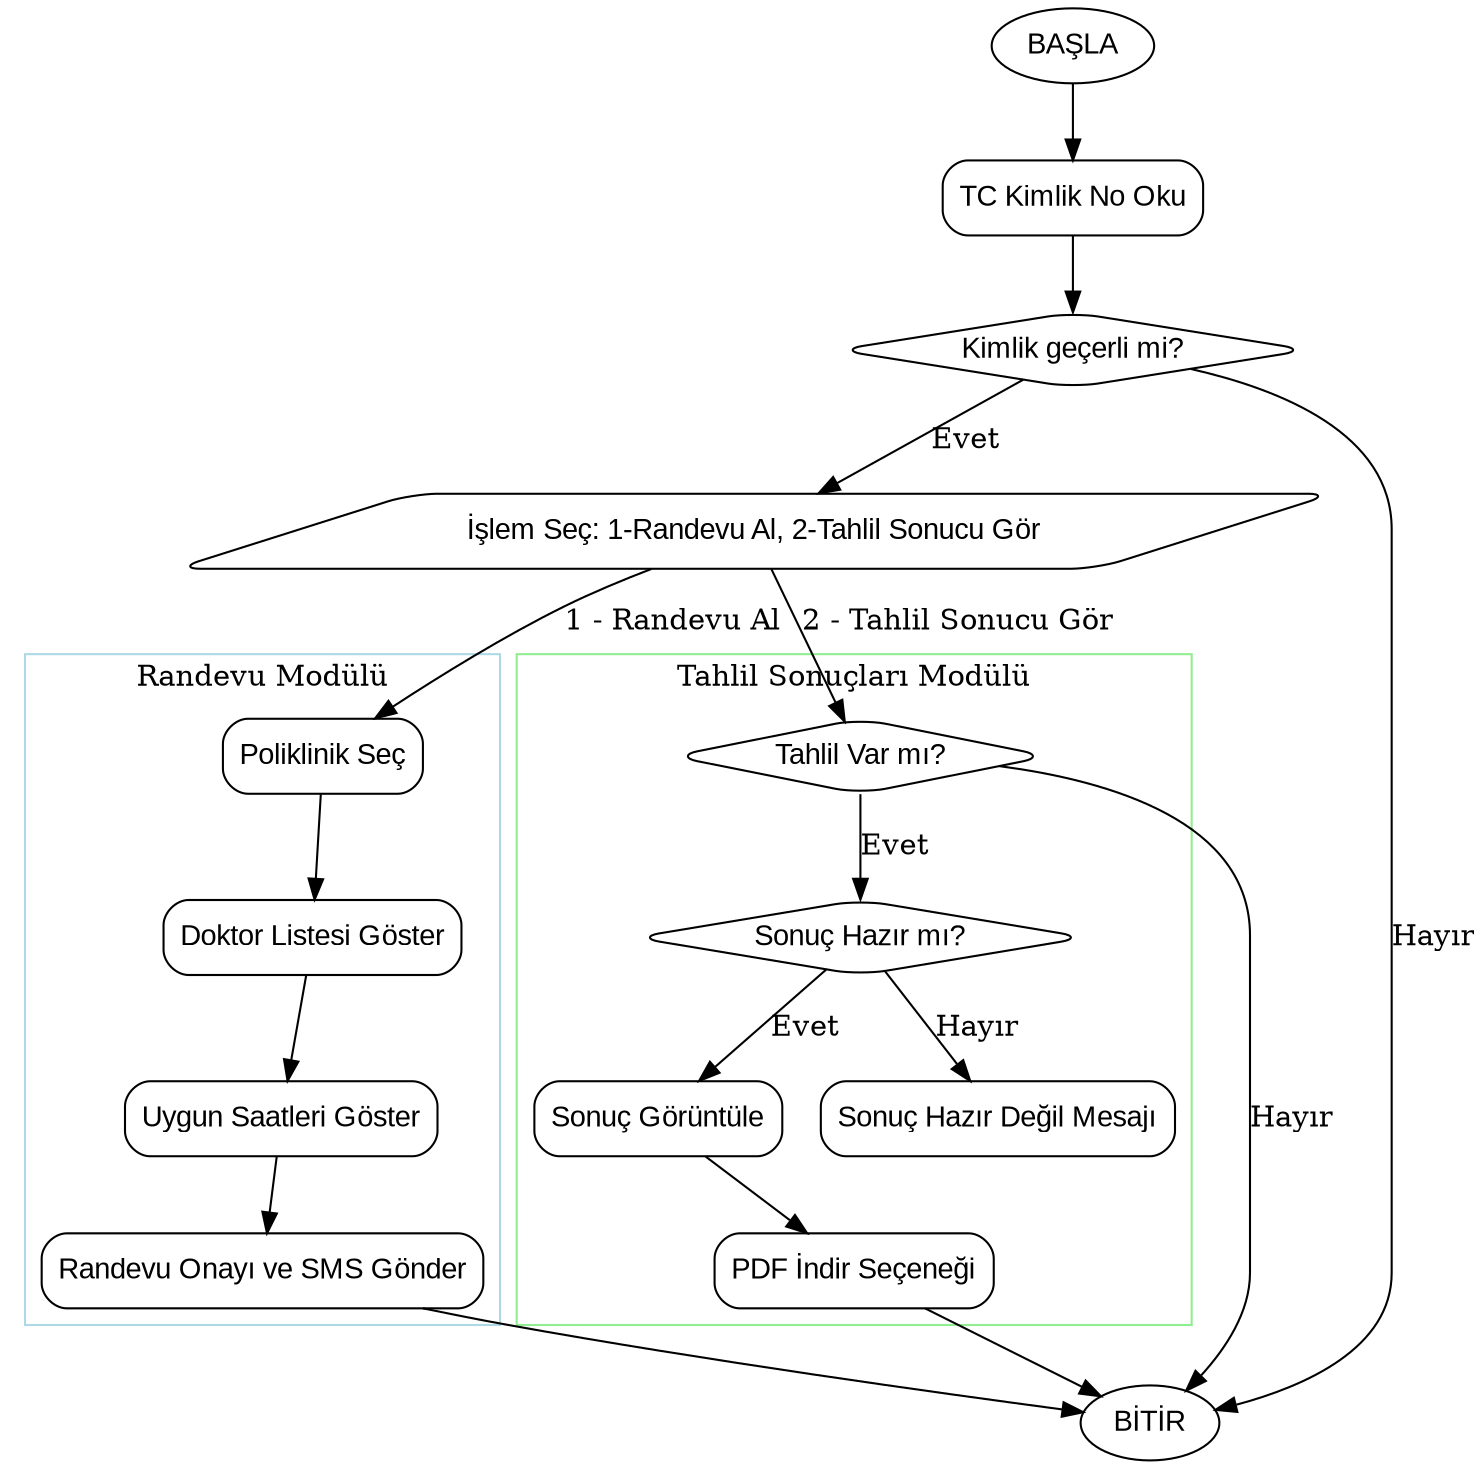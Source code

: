 digraph HastaneSistemi {
    rankdir=TB;
    node [shape=box, style=rounded, fontname="Arial"];

    start [label="BAŞLA", shape=oval];
    kimlik [label="TC Kimlik No Oku"];
    kontrol [label="Kimlik geçerli mi?", shape=diamond];
    menu [label="İşlem Seç: 1-Randevu Al, 2-Tahlil Sonucu Gör", shape=parallelogram];

    start -> kimlik -> kontrol;
    kontrol -> menu [label="Evet"];
    kontrol -> end [label="Hayır"];
    
    // --- Modül 1: Randevu Alma ---
    subgraph cluster_randevu {
        label="Randevu Modülü";
        color=lightblue;

        poliklinik [label="Poliklinik Seç"];
        doktor [label="Doktor Listesi Göster"];
        saat [label="Uygun Saatleri Göster"];
        onay [label="Randevu Onayı ve SMS Gönder"];
    }

    // --- Modül 2: Tahlil Sonuçları ---
    subgraph cluster_tahlil {
        label="Tahlil Sonuçları Modülü";
        color=lightgreen;

        kontrol_tahlil [label="Tahlil Var mı?", shape=diamond];
        kontrol_sonuc [label="Sonuç Hazır mı?", shape=diamond];
        goruntule [label="Sonuç Görüntüle"];
        bekle [label="Sonuç Hazır Değil Mesajı"];
        pdf [label="PDF İndir Seçeneği"];
    }

    menu -> poliklinik [label="1 - Randevu Al"];
    poliklinik -> doktor -> saat -> onay -> end;

    menu -> kontrol_tahlil [label="2 - Tahlil Sonucu Gör"];
    kontrol_tahlil -> kontrol_sonuc [label="Evet"];
    kontrol_tahlil -> end [label="Hayır"];
    kontrol_sonuc -> goruntule [label="Evet"];
    kontrol_sonuc -> bekle [label="Hayır"];
    goruntule -> pdf -> end;

    end [label="BİTİR", shape=oval];
}
